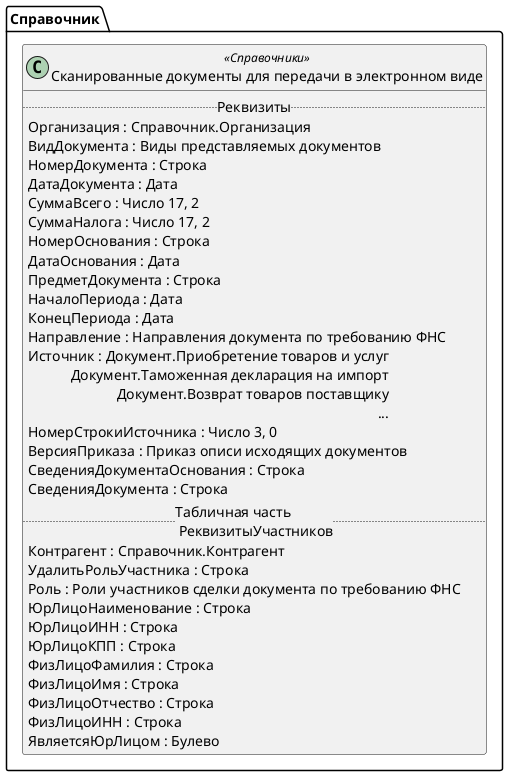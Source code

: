 ﻿@startuml СканированныеДокументыДляПередачиВЭлектронномВиде
'!include templates.wsd
'..\include templates.wsd
class Справочник.СканированныеДокументыДляПередачиВЭлектронномВиде as "Сканированные документы для передачи в электронном виде" <<Справочники>>
{
..Реквизиты..
Организация : Справочник.Организация
ВидДокумента : Виды представляемых документов
НомерДокумента : Строка
ДатаДокумента : Дата
СуммаВсего : Число 17, 2
СуммаНалога : Число 17, 2
НомерОснования : Строка
ДатаОснования : Дата
ПредметДокумента : Строка
НачалоПериода : Дата
КонецПериода : Дата
Направление : Направления документа по требованию ФНС
Источник : Документ.Приобретение товаров и услуг\rДокумент.Таможенная декларация на импорт\rДокумент.Возврат товаров поставщику\r...
НомерСтрокиИсточника : Число 3, 0
ВерсияПриказа : Приказ описи исходящих документов
СведенияДокументаОснования : Строка
СведенияДокумента : Строка
..Табличная часть \n РеквизитыУчастников..
Контрагент : Справочник.Контрагент
УдалитьРольУчастника : Строка
Роль : Роли участников сделки документа по требованию ФНС
ЮрЛицоНаименование : Строка
ЮрЛицоИНН : Строка
ЮрЛицоКПП : Строка
ФизЛицоФамилия : Строка
ФизЛицоИмя : Строка
ФизЛицоОтчество : Строка
ФизЛицоИНН : Строка
ЯвляетсяЮрЛицом : Булево
}
@enduml
